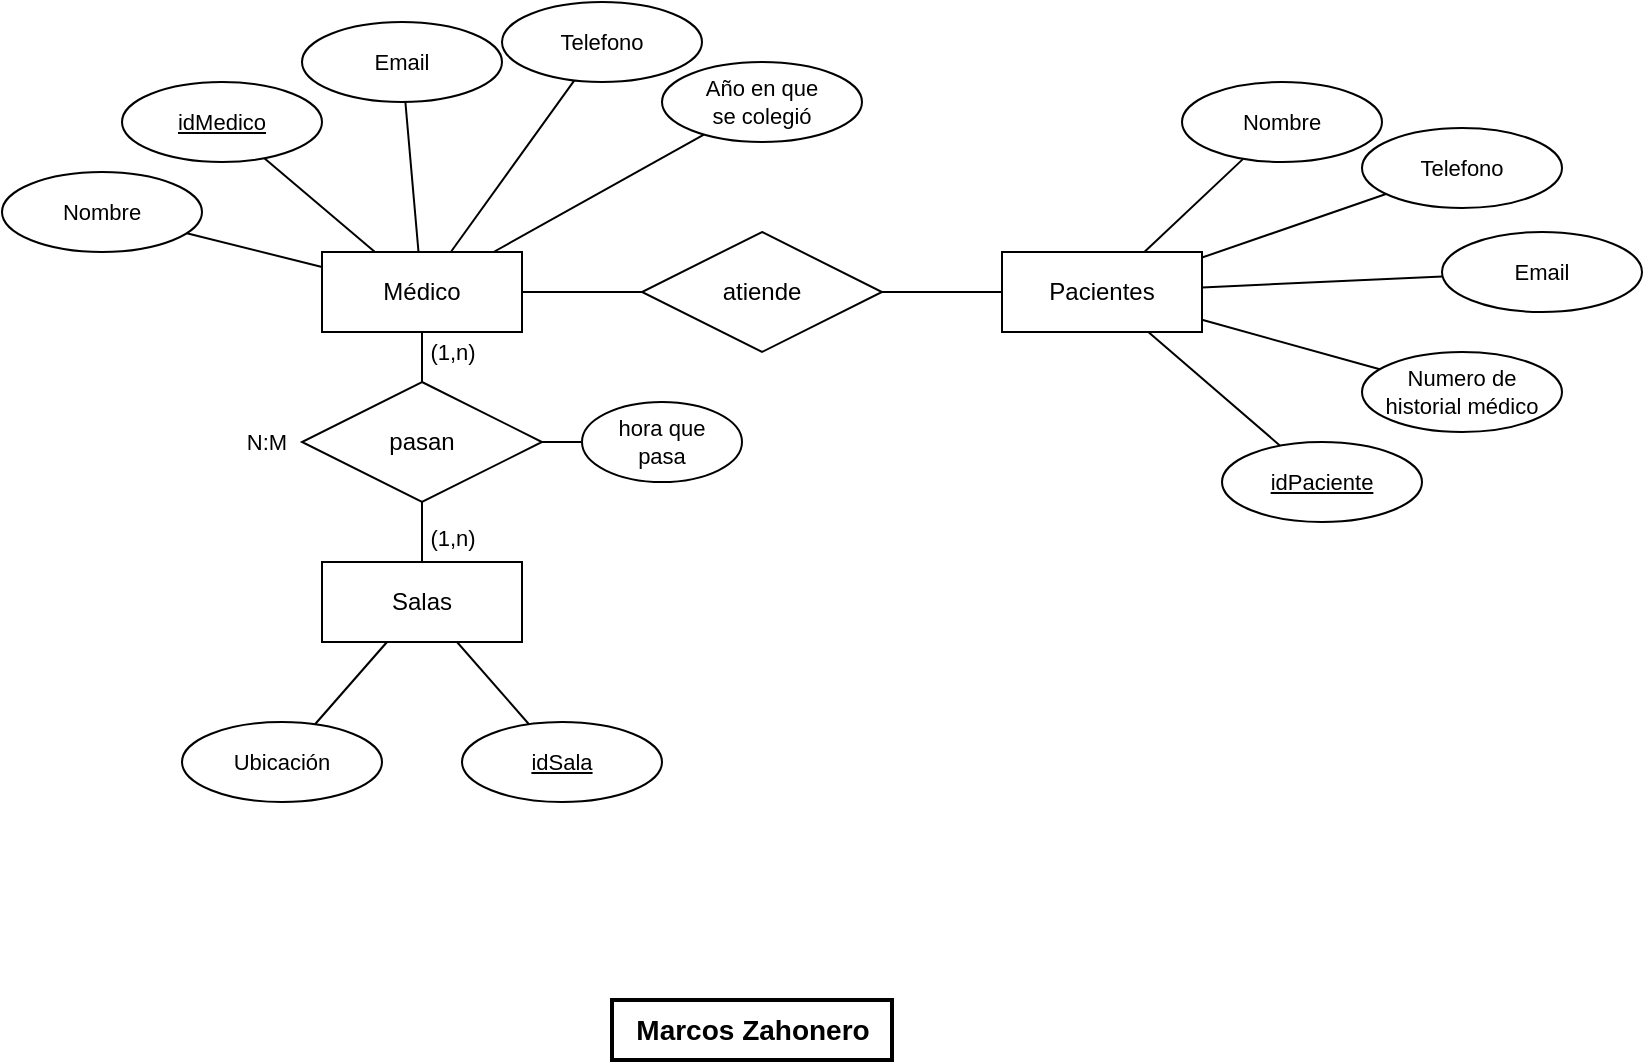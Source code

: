 <mxfile version="22.1.16" type="github" pages="4">
  <diagram name="Ejercicio 1" id="e9D0UUOPc3bHEEp7Io9f">
    <mxGraphModel dx="1393" dy="758" grid="1" gridSize="10" guides="1" tooltips="1" connect="1" arrows="1" fold="1" page="1" pageScale="1" pageWidth="980" pageHeight="690" math="0" shadow="0">
      <root>
        <mxCell id="0" />
        <mxCell id="1" parent="0" />
        <mxCell id="zloxpWGqAuvNf6bjvjbH-25" style="edgeStyle=none;shape=connector;rounded=0;orthogonalLoop=1;jettySize=auto;html=1;labelBackgroundColor=default;strokeColor=default;align=center;verticalAlign=middle;fontFamily=Helvetica;fontSize=11;fontColor=default;endArrow=none;endFill=0;" parent="1" source="zloxpWGqAuvNf6bjvjbH-1" target="zloxpWGqAuvNf6bjvjbH-3" edge="1">
          <mxGeometry relative="1" as="geometry" />
        </mxCell>
        <mxCell id="zloxpWGqAuvNf6bjvjbH-1" value="Médico" style="whiteSpace=wrap;html=1;align=center;" parent="1" vertex="1">
          <mxGeometry x="270" y="285" width="100" height="40" as="geometry" />
        </mxCell>
        <mxCell id="zloxpWGqAuvNf6bjvjbH-2" value="Pacientes" style="whiteSpace=wrap;html=1;align=center;" parent="1" vertex="1">
          <mxGeometry x="610" y="285" width="100" height="40" as="geometry" />
        </mxCell>
        <mxCell id="zloxpWGqAuvNf6bjvjbH-26" style="edgeStyle=none;shape=connector;rounded=0;orthogonalLoop=1;jettySize=auto;html=1;labelBackgroundColor=default;strokeColor=default;align=center;verticalAlign=middle;fontFamily=Helvetica;fontSize=11;fontColor=default;endArrow=none;endFill=0;" parent="1" source="zloxpWGqAuvNf6bjvjbH-3" target="zloxpWGqAuvNf6bjvjbH-2" edge="1">
          <mxGeometry relative="1" as="geometry" />
        </mxCell>
        <mxCell id="zloxpWGqAuvNf6bjvjbH-3" value="atiende" style="shape=rhombus;perimeter=rhombusPerimeter;whiteSpace=wrap;html=1;align=center;" parent="1" vertex="1">
          <mxGeometry x="430" y="275" width="120" height="60" as="geometry" />
        </mxCell>
        <mxCell id="zloxpWGqAuvNf6bjvjbH-4" value="Salas" style="whiteSpace=wrap;html=1;align=center;" parent="1" vertex="1">
          <mxGeometry x="270" y="440" width="100" height="40" as="geometry" />
        </mxCell>
        <mxCell id="zloxpWGqAuvNf6bjvjbH-11" style="edgeStyle=none;shape=connector;rounded=0;orthogonalLoop=1;jettySize=auto;html=1;labelBackgroundColor=default;strokeColor=default;align=center;verticalAlign=middle;fontFamily=Helvetica;fontSize=11;fontColor=default;endArrow=none;endFill=0;" parent="1" source="zloxpWGqAuvNf6bjvjbH-6" target="zloxpWGqAuvNf6bjvjbH-4" edge="1">
          <mxGeometry relative="1" as="geometry" />
        </mxCell>
        <mxCell id="zloxpWGqAuvNf6bjvjbH-12" style="edgeStyle=none;shape=connector;rounded=0;orthogonalLoop=1;jettySize=auto;html=1;labelBackgroundColor=default;strokeColor=default;align=center;verticalAlign=middle;fontFamily=Helvetica;fontSize=11;fontColor=default;endArrow=none;endFill=0;" parent="1" source="zloxpWGqAuvNf6bjvjbH-6" target="zloxpWGqAuvNf6bjvjbH-1" edge="1">
          <mxGeometry relative="1" as="geometry" />
        </mxCell>
        <mxCell id="zloxpWGqAuvNf6bjvjbH-6" value="pasan" style="shape=rhombus;perimeter=rhombusPerimeter;whiteSpace=wrap;html=1;align=center;" parent="1" vertex="1">
          <mxGeometry x="260" y="350" width="120" height="60" as="geometry" />
        </mxCell>
        <mxCell id="zloxpWGqAuvNf6bjvjbH-10" style="edgeStyle=none;shape=connector;rounded=0;orthogonalLoop=1;jettySize=auto;html=1;labelBackgroundColor=default;strokeColor=default;align=center;verticalAlign=middle;fontFamily=Helvetica;fontSize=11;fontColor=default;endArrow=none;endFill=0;" parent="1" source="zloxpWGqAuvNf6bjvjbH-7" target="zloxpWGqAuvNf6bjvjbH-4" edge="1">
          <mxGeometry relative="1" as="geometry" />
        </mxCell>
        <mxCell id="zloxpWGqAuvNf6bjvjbH-7" value="Ubicación" style="ellipse;whiteSpace=wrap;html=1;align=center;fontFamily=Helvetica;fontSize=11;fontColor=default;" parent="1" vertex="1">
          <mxGeometry x="200" y="520" width="100" height="40" as="geometry" />
        </mxCell>
        <mxCell id="zloxpWGqAuvNf6bjvjbH-9" style="rounded=0;orthogonalLoop=1;jettySize=auto;html=1;endArrow=none;endFill=0;" parent="1" source="zloxpWGqAuvNf6bjvjbH-8" target="zloxpWGqAuvNf6bjvjbH-4" edge="1">
          <mxGeometry relative="1" as="geometry" />
        </mxCell>
        <mxCell id="zloxpWGqAuvNf6bjvjbH-8" value="idSala" style="whiteSpace=wrap;html=1;align=center;fontFamily=Helvetica;fontSize=11;fontColor=default;shape=ellipse;perimeter=ellipsePerimeter;fontStyle=4;" parent="1" vertex="1">
          <mxGeometry x="340" y="520" width="100" height="40" as="geometry" />
        </mxCell>
        <mxCell id="zloxpWGqAuvNf6bjvjbH-24" style="edgeStyle=none;shape=connector;rounded=0;orthogonalLoop=1;jettySize=auto;html=1;labelBackgroundColor=default;strokeColor=default;align=center;verticalAlign=middle;fontFamily=Helvetica;fontSize=11;fontColor=default;endArrow=none;endFill=0;" parent="1" source="zloxpWGqAuvNf6bjvjbH-13" target="zloxpWGqAuvNf6bjvjbH-1" edge="1">
          <mxGeometry relative="1" as="geometry" />
        </mxCell>
        <mxCell id="zloxpWGqAuvNf6bjvjbH-13" value="Nombre" style="ellipse;whiteSpace=wrap;html=1;align=center;fontFamily=Helvetica;fontSize=11;fontColor=default;" parent="1" vertex="1">
          <mxGeometry x="110" y="245" width="100" height="40" as="geometry" />
        </mxCell>
        <mxCell id="zloxpWGqAuvNf6bjvjbH-21" style="edgeStyle=none;shape=connector;rounded=0;orthogonalLoop=1;jettySize=auto;html=1;labelBackgroundColor=default;strokeColor=default;align=center;verticalAlign=middle;fontFamily=Helvetica;fontSize=11;fontColor=default;endArrow=none;endFill=0;" parent="1" source="zloxpWGqAuvNf6bjvjbH-15" target="zloxpWGqAuvNf6bjvjbH-1" edge="1">
          <mxGeometry relative="1" as="geometry" />
        </mxCell>
        <mxCell id="zloxpWGqAuvNf6bjvjbH-15" value="Email" style="ellipse;whiteSpace=wrap;html=1;align=center;fontFamily=Helvetica;fontSize=11;fontColor=default;" parent="1" vertex="1">
          <mxGeometry x="260" y="170" width="100" height="40" as="geometry" />
        </mxCell>
        <mxCell id="zloxpWGqAuvNf6bjvjbH-20" style="edgeStyle=none;shape=connector;rounded=0;orthogonalLoop=1;jettySize=auto;html=1;labelBackgroundColor=default;strokeColor=default;align=center;verticalAlign=middle;fontFamily=Helvetica;fontSize=11;fontColor=default;endArrow=none;endFill=0;" parent="1" source="zloxpWGqAuvNf6bjvjbH-16" target="zloxpWGqAuvNf6bjvjbH-1" edge="1">
          <mxGeometry relative="1" as="geometry" />
        </mxCell>
        <mxCell id="zloxpWGqAuvNf6bjvjbH-16" value="Telefono" style="ellipse;whiteSpace=wrap;html=1;align=center;fontFamily=Helvetica;fontSize=11;fontColor=default;" parent="1" vertex="1">
          <mxGeometry x="360" y="160" width="100" height="40" as="geometry" />
        </mxCell>
        <mxCell id="zloxpWGqAuvNf6bjvjbH-19" style="edgeStyle=none;shape=connector;rounded=0;orthogonalLoop=1;jettySize=auto;html=1;labelBackgroundColor=default;strokeColor=default;align=center;verticalAlign=middle;fontFamily=Helvetica;fontSize=11;fontColor=default;endArrow=none;endFill=0;" parent="1" source="zloxpWGqAuvNf6bjvjbH-17" target="zloxpWGqAuvNf6bjvjbH-1" edge="1">
          <mxGeometry relative="1" as="geometry" />
        </mxCell>
        <mxCell id="zloxpWGqAuvNf6bjvjbH-17" value="Año en que &lt;br&gt;se colegió" style="ellipse;whiteSpace=wrap;html=1;align=center;fontFamily=Helvetica;fontSize=11;fontColor=default;" parent="1" vertex="1">
          <mxGeometry x="440" y="190" width="100" height="40" as="geometry" />
        </mxCell>
        <mxCell id="zloxpWGqAuvNf6bjvjbH-22" style="edgeStyle=none;shape=connector;rounded=0;orthogonalLoop=1;jettySize=auto;html=1;labelBackgroundColor=default;strokeColor=default;align=center;verticalAlign=middle;fontFamily=Helvetica;fontSize=11;fontColor=default;endArrow=none;endFill=0;" parent="1" source="zloxpWGqAuvNf6bjvjbH-18" target="zloxpWGqAuvNf6bjvjbH-1" edge="1">
          <mxGeometry relative="1" as="geometry" />
        </mxCell>
        <mxCell id="zloxpWGqAuvNf6bjvjbH-18" value="idMedico" style="whiteSpace=wrap;html=1;align=center;fontFamily=Helvetica;fontSize=11;fontColor=default;shape=ellipse;perimeter=ellipsePerimeter;fontStyle=4;" parent="1" vertex="1">
          <mxGeometry x="170" y="200" width="100" height="40" as="geometry" />
        </mxCell>
        <mxCell id="zloxpWGqAuvNf6bjvjbH-37" style="edgeStyle=none;shape=connector;rounded=0;orthogonalLoop=1;jettySize=auto;html=1;labelBackgroundColor=default;strokeColor=default;align=center;verticalAlign=middle;fontFamily=Helvetica;fontSize=11;fontColor=default;endArrow=none;endFill=0;" parent="1" source="zloxpWGqAuvNf6bjvjbH-27" target="zloxpWGqAuvNf6bjvjbH-2" edge="1">
          <mxGeometry relative="1" as="geometry" />
        </mxCell>
        <mxCell id="zloxpWGqAuvNf6bjvjbH-27" value="Nombre" style="ellipse;whiteSpace=wrap;html=1;align=center;fontFamily=Helvetica;fontSize=11;fontColor=default;" parent="1" vertex="1">
          <mxGeometry x="700" y="200" width="100" height="40" as="geometry" />
        </mxCell>
        <mxCell id="zloxpWGqAuvNf6bjvjbH-35" style="edgeStyle=none;shape=connector;rounded=0;orthogonalLoop=1;jettySize=auto;html=1;labelBackgroundColor=default;strokeColor=default;align=center;verticalAlign=middle;fontFamily=Helvetica;fontSize=11;fontColor=default;endArrow=none;endFill=0;" parent="1" source="zloxpWGqAuvNf6bjvjbH-29" target="zloxpWGqAuvNf6bjvjbH-2" edge="1">
          <mxGeometry relative="1" as="geometry" />
        </mxCell>
        <mxCell id="zloxpWGqAuvNf6bjvjbH-29" value="Email" style="ellipse;whiteSpace=wrap;html=1;align=center;fontFamily=Helvetica;fontSize=11;fontColor=default;" parent="1" vertex="1">
          <mxGeometry x="830" y="275" width="100" height="40" as="geometry" />
        </mxCell>
        <mxCell id="zloxpWGqAuvNf6bjvjbH-36" style="edgeStyle=none;shape=connector;rounded=0;orthogonalLoop=1;jettySize=auto;html=1;labelBackgroundColor=default;strokeColor=default;align=center;verticalAlign=middle;fontFamily=Helvetica;fontSize=11;fontColor=default;endArrow=none;endFill=0;" parent="1" source="zloxpWGqAuvNf6bjvjbH-30" target="zloxpWGqAuvNf6bjvjbH-2" edge="1">
          <mxGeometry relative="1" as="geometry" />
        </mxCell>
        <mxCell id="zloxpWGqAuvNf6bjvjbH-30" value="Telefono" style="ellipse;whiteSpace=wrap;html=1;align=center;fontFamily=Helvetica;fontSize=11;fontColor=default;" parent="1" vertex="1">
          <mxGeometry x="790" y="223" width="100" height="40" as="geometry" />
        </mxCell>
        <mxCell id="zloxpWGqAuvNf6bjvjbH-34" style="edgeStyle=none;shape=connector;rounded=0;orthogonalLoop=1;jettySize=auto;html=1;labelBackgroundColor=default;strokeColor=default;align=center;verticalAlign=middle;fontFamily=Helvetica;fontSize=11;fontColor=default;endArrow=none;endFill=0;" parent="1" source="zloxpWGqAuvNf6bjvjbH-31" target="zloxpWGqAuvNf6bjvjbH-2" edge="1">
          <mxGeometry relative="1" as="geometry" />
        </mxCell>
        <mxCell id="zloxpWGqAuvNf6bjvjbH-31" value="Numero de &lt;br&gt;historial médico" style="ellipse;whiteSpace=wrap;html=1;align=center;fontFamily=Helvetica;fontSize=11;fontColor=default;" parent="1" vertex="1">
          <mxGeometry x="790" y="335" width="100" height="40" as="geometry" />
        </mxCell>
        <mxCell id="zloxpWGqAuvNf6bjvjbH-32" value="idPaciente" style="ellipse;whiteSpace=wrap;html=1;align=center;fontStyle=4;fontFamily=Helvetica;fontSize=11;fontColor=default;" parent="1" vertex="1">
          <mxGeometry x="720" y="380" width="100" height="40" as="geometry" />
        </mxCell>
        <mxCell id="zloxpWGqAuvNf6bjvjbH-33" style="edgeStyle=none;shape=connector;rounded=0;orthogonalLoop=1;jettySize=auto;html=1;labelBackgroundColor=default;strokeColor=default;align=center;verticalAlign=middle;fontFamily=Helvetica;fontSize=11;fontColor=default;endArrow=none;endFill=0;" parent="1" source="zloxpWGqAuvNf6bjvjbH-32" target="zloxpWGqAuvNf6bjvjbH-2" edge="1">
          <mxGeometry relative="1" as="geometry" />
        </mxCell>
        <mxCell id="zloxpWGqAuvNf6bjvjbH-39" value="(1,n)" style="text;html=1;align=center;verticalAlign=middle;resizable=0;points=[];autosize=1;strokeColor=none;fillColor=none;fontSize=11;fontFamily=Helvetica;fontColor=default;" parent="1" vertex="1">
          <mxGeometry x="310" y="413" width="50" height="30" as="geometry" />
        </mxCell>
        <mxCell id="zloxpWGqAuvNf6bjvjbH-40" value="(1,n)" style="text;html=1;align=center;verticalAlign=middle;resizable=0;points=[];autosize=1;strokeColor=none;fillColor=none;fontSize=11;fontFamily=Helvetica;fontColor=default;" parent="1" vertex="1">
          <mxGeometry x="310" y="320" width="50" height="30" as="geometry" />
        </mxCell>
        <mxCell id="zloxpWGqAuvNf6bjvjbH-41" value="N:M" style="text;html=1;align=center;verticalAlign=middle;resizable=0;points=[];autosize=1;strokeColor=none;fillColor=none;fontSize=11;fontFamily=Helvetica;fontColor=default;" parent="1" vertex="1">
          <mxGeometry x="222" y="365" width="40" height="30" as="geometry" />
        </mxCell>
        <mxCell id="zloxpWGqAuvNf6bjvjbH-43" style="edgeStyle=none;shape=connector;rounded=0;orthogonalLoop=1;jettySize=auto;html=1;labelBackgroundColor=default;strokeColor=default;align=center;verticalAlign=middle;fontFamily=Helvetica;fontSize=11;fontColor=default;endArrow=none;endFill=0;" parent="1" source="zloxpWGqAuvNf6bjvjbH-42" target="zloxpWGqAuvNf6bjvjbH-6" edge="1">
          <mxGeometry relative="1" as="geometry" />
        </mxCell>
        <mxCell id="zloxpWGqAuvNf6bjvjbH-42" value="hora que&lt;br&gt;pasa" style="ellipse;whiteSpace=wrap;html=1;align=center;fontFamily=Helvetica;fontSize=11;fontColor=default;" parent="1" vertex="1">
          <mxGeometry x="400" y="360" width="80" height="40" as="geometry" />
        </mxCell>
        <mxCell id="HVKAEXCfwsMdM_Ez4VTP-1" value="&lt;b&gt;Marcos Zahonero&lt;/b&gt;" style="text;html=1;align=center;verticalAlign=middle;resizable=0;points=[];autosize=1;strokeColor=default;fillColor=none;fontSize=14;fontFamily=Helvetica;fontColor=default;labelBorderColor=none;perimeterSpacing=0;strokeWidth=2;shadow=0;" vertex="1" parent="1">
          <mxGeometry x="415" y="659" width="140" height="30" as="geometry" />
        </mxCell>
      </root>
    </mxGraphModel>
  </diagram>
  <diagram id="keZ1kcQEt2_5D-CYPhZO" name="Ejercicio 3">
    <mxGraphModel dx="1393" dy="758" grid="1" gridSize="10" guides="1" tooltips="1" connect="1" arrows="1" fold="1" page="1" pageScale="1" pageWidth="980" pageHeight="690" math="0" shadow="0">
      <root>
        <mxCell id="0" />
        <mxCell id="1" parent="0" />
        <mxCell id="lt8vKc3knLX-X4IiaiUr-12" style="rounded=0;orthogonalLoop=1;jettySize=auto;html=1;endArrow=none;endFill=0;" parent="1" source="lt8vKc3knLX-X4IiaiUr-1" target="lt8vKc3knLX-X4IiaiUr-11" edge="1">
          <mxGeometry relative="1" as="geometry" />
        </mxCell>
        <mxCell id="lt8vKc3knLX-X4IiaiUr-13" style="edgeStyle=none;shape=connector;rounded=0;orthogonalLoop=1;jettySize=auto;html=1;labelBackgroundColor=default;strokeColor=default;align=center;verticalAlign=middle;fontFamily=Helvetica;fontSize=11;fontColor=default;endArrow=none;endFill=0;" parent="1" source="lt8vKc3knLX-X4IiaiUr-1" target="lt8vKc3knLX-X4IiaiUr-10" edge="1">
          <mxGeometry relative="1" as="geometry" />
        </mxCell>
        <mxCell id="lt8vKc3knLX-X4IiaiUr-14" style="edgeStyle=none;shape=connector;rounded=0;orthogonalLoop=1;jettySize=auto;html=1;labelBackgroundColor=default;strokeColor=default;align=center;verticalAlign=middle;fontFamily=Helvetica;fontSize=11;fontColor=default;endArrow=none;endFill=0;" parent="1" source="lt8vKc3knLX-X4IiaiUr-1" target="lt8vKc3knLX-X4IiaiUr-9" edge="1">
          <mxGeometry relative="1" as="geometry" />
        </mxCell>
        <mxCell id="lt8vKc3knLX-X4IiaiUr-15" style="edgeStyle=none;shape=connector;rounded=0;orthogonalLoop=1;jettySize=auto;html=1;labelBackgroundColor=default;strokeColor=default;align=center;verticalAlign=middle;fontFamily=Helvetica;fontSize=11;fontColor=default;endArrow=none;endFill=0;" parent="1" source="lt8vKc3knLX-X4IiaiUr-1" target="lt8vKc3knLX-X4IiaiUr-8" edge="1">
          <mxGeometry relative="1" as="geometry" />
        </mxCell>
        <mxCell id="lt8vKc3knLX-X4IiaiUr-16" style="edgeStyle=none;shape=connector;rounded=0;orthogonalLoop=1;jettySize=auto;html=1;labelBackgroundColor=default;strokeColor=default;align=center;verticalAlign=middle;fontFamily=Helvetica;fontSize=11;fontColor=default;endArrow=none;endFill=0;" parent="1" source="lt8vKc3knLX-X4IiaiUr-1" target="lt8vKc3knLX-X4IiaiUr-7" edge="1">
          <mxGeometry relative="1" as="geometry" />
        </mxCell>
        <mxCell id="lt8vKc3knLX-X4IiaiUr-17" style="edgeStyle=none;shape=connector;rounded=0;orthogonalLoop=1;jettySize=auto;html=1;labelBackgroundColor=default;strokeColor=default;align=center;verticalAlign=middle;fontFamily=Helvetica;fontSize=11;fontColor=default;endArrow=none;endFill=0;" parent="1" source="lt8vKc3knLX-X4IiaiUr-1" target="lt8vKc3knLX-X4IiaiUr-6" edge="1">
          <mxGeometry relative="1" as="geometry" />
        </mxCell>
        <mxCell id="lt8vKc3knLX-X4IiaiUr-18" style="edgeStyle=none;shape=connector;rounded=0;orthogonalLoop=1;jettySize=auto;html=1;labelBackgroundColor=default;strokeColor=default;align=center;verticalAlign=middle;fontFamily=Helvetica;fontSize=11;fontColor=default;endArrow=none;endFill=0;" parent="1" source="lt8vKc3knLX-X4IiaiUr-1" target="lt8vKc3knLX-X4IiaiUr-3" edge="1">
          <mxGeometry relative="1" as="geometry" />
        </mxCell>
        <mxCell id="lt8vKc3knLX-X4IiaiUr-1" value="Cliente" style="whiteSpace=wrap;html=1;align=center;" parent="1" vertex="1">
          <mxGeometry x="260" y="400" width="100" height="40" as="geometry" />
        </mxCell>
        <mxCell id="lt8vKc3knLX-X4IiaiUr-20" style="edgeStyle=none;shape=connector;rounded=0;orthogonalLoop=1;jettySize=auto;html=1;labelBackgroundColor=default;strokeColor=default;align=center;verticalAlign=middle;fontFamily=Helvetica;fontSize=11;fontColor=default;endArrow=none;endFill=0;" parent="1" source="lt8vKc3knLX-X4IiaiUr-2" target="lt8vKc3knLX-X4IiaiUr-5" edge="1">
          <mxGeometry relative="1" as="geometry" />
        </mxCell>
        <mxCell id="lt8vKc3knLX-X4IiaiUr-2" value="Pedido" style="whiteSpace=wrap;html=1;align=center;" parent="1" vertex="1">
          <mxGeometry x="620" y="400" width="100" height="40" as="geometry" />
        </mxCell>
        <mxCell id="lt8vKc3knLX-X4IiaiUr-19" style="edgeStyle=none;shape=connector;rounded=0;orthogonalLoop=1;jettySize=auto;html=1;labelBackgroundColor=default;strokeColor=default;align=center;verticalAlign=middle;fontFamily=Helvetica;fontSize=11;fontColor=default;endArrow=none;endFill=0;" parent="1" source="lt8vKc3knLX-X4IiaiUr-3" target="lt8vKc3knLX-X4IiaiUr-2" edge="1">
          <mxGeometry relative="1" as="geometry" />
        </mxCell>
        <mxCell id="lt8vKc3knLX-X4IiaiUr-3" value="realizan" style="shape=rhombus;perimeter=rhombusPerimeter;whiteSpace=wrap;html=1;align=center;" parent="1" vertex="1">
          <mxGeometry x="430" y="390" width="120" height="60" as="geometry" />
        </mxCell>
        <mxCell id="lt8vKc3knLX-X4IiaiUr-4" value="Albarán" style="whiteSpace=wrap;html=1;align=center;" parent="1" vertex="1">
          <mxGeometry x="620" y="160" width="100" height="40" as="geometry" />
        </mxCell>
        <mxCell id="lt8vKc3knLX-X4IiaiUr-21" style="edgeStyle=none;shape=connector;rounded=0;orthogonalLoop=1;jettySize=auto;html=1;labelBackgroundColor=default;strokeColor=default;align=center;verticalAlign=middle;fontFamily=Helvetica;fontSize=11;fontColor=default;endArrow=none;endFill=0;" parent="1" source="lt8vKc3knLX-X4IiaiUr-5" target="lt8vKc3knLX-X4IiaiUr-4" edge="1">
          <mxGeometry relative="1" as="geometry" />
        </mxCell>
        <mxCell id="lt8vKc3knLX-X4IiaiUr-5" value="Tiene" style="shape=rhombus;perimeter=rhombusPerimeter;whiteSpace=wrap;html=1;align=center;" parent="1" vertex="1">
          <mxGeometry x="610" y="270" width="120" height="60" as="geometry" />
        </mxCell>
        <mxCell id="lt8vKc3knLX-X4IiaiUr-6" value="Fax" style="ellipse;whiteSpace=wrap;html=1;align=center;fontFamily=Helvetica;fontSize=11;fontColor=default;" parent="1" vertex="1">
          <mxGeometry x="320" y="320" width="100" height="40" as="geometry" />
        </mxCell>
        <mxCell id="lt8vKc3knLX-X4IiaiUr-7" value="E-mail" style="ellipse;whiteSpace=wrap;html=1;align=center;fontFamily=Helvetica;fontSize=11;fontColor=default;" parent="1" vertex="1">
          <mxGeometry x="200" y="320" width="100" height="40" as="geometry" />
        </mxCell>
        <mxCell id="lt8vKc3knLX-X4IiaiUr-8" value="Teléfono" style="ellipse;whiteSpace=wrap;html=1;align=center;fontFamily=Helvetica;fontSize=11;fontColor=default;" parent="1" vertex="1">
          <mxGeometry x="130" y="360" width="100" height="40" as="geometry" />
        </mxCell>
        <mxCell id="lt8vKc3knLX-X4IiaiUr-9" value="nCliente" style="ellipse;whiteSpace=wrap;html=1;align=center;fontStyle=4;fontFamily=Helvetica;fontSize=11;fontColor=default;" parent="1" vertex="1">
          <mxGeometry x="120" y="410" width="100" height="40" as="geometry" />
        </mxCell>
        <mxCell id="lt8vKc3knLX-X4IiaiUr-10" value="Nombre" style="ellipse;whiteSpace=wrap;html=1;align=center;fontFamily=Helvetica;fontSize=11;fontColor=default;" parent="1" vertex="1">
          <mxGeometry x="180" y="460" width="100" height="40" as="geometry" />
        </mxCell>
        <mxCell id="lt8vKc3knLX-X4IiaiUr-11" value="Apellidos" style="ellipse;whiteSpace=wrap;html=1;align=center;fontFamily=Helvetica;fontSize=11;fontColor=default;" parent="1" vertex="1">
          <mxGeometry x="280" y="500" width="100" height="40" as="geometry" />
        </mxCell>
        <mxCell id="lt8vKc3knLX-X4IiaiUr-28" style="edgeStyle=none;shape=connector;rounded=0;orthogonalLoop=1;jettySize=auto;html=1;labelBackgroundColor=default;strokeColor=default;align=center;verticalAlign=middle;fontFamily=Helvetica;fontSize=11;fontColor=default;endArrow=none;endFill=0;" parent="1" source="lt8vKc3knLX-X4IiaiUr-22" target="lt8vKc3knLX-X4IiaiUr-2" edge="1">
          <mxGeometry relative="1" as="geometry" />
        </mxCell>
        <mxCell id="lt8vKc3knLX-X4IiaiUr-22" value="nPedido" style="ellipse;whiteSpace=wrap;html=1;align=center;fontStyle=4;fontFamily=Helvetica;fontSize=11;fontColor=default;" parent="1" vertex="1">
          <mxGeometry x="620" y="510" width="100" height="40" as="geometry" />
        </mxCell>
        <mxCell id="lt8vKc3knLX-X4IiaiUr-29" style="edgeStyle=none;shape=connector;rounded=0;orthogonalLoop=1;jettySize=auto;html=1;labelBackgroundColor=default;strokeColor=default;align=center;verticalAlign=middle;fontFamily=Helvetica;fontSize=11;fontColor=default;endArrow=none;endFill=0;" parent="1" source="lt8vKc3knLX-X4IiaiUr-23" target="lt8vKc3knLX-X4IiaiUr-2" edge="1">
          <mxGeometry relative="1" as="geometry" />
        </mxCell>
        <mxCell id="lt8vKc3knLX-X4IiaiUr-23" value="PersonaContacto" style="ellipse;whiteSpace=wrap;html=1;align=center;fontFamily=Helvetica;fontSize=11;fontColor=default;" parent="1" vertex="1">
          <mxGeometry x="730" y="490" width="100" height="40" as="geometry" />
        </mxCell>
        <mxCell id="lt8vKc3knLX-X4IiaiUr-30" style="edgeStyle=none;shape=connector;rounded=0;orthogonalLoop=1;jettySize=auto;html=1;labelBackgroundColor=default;strokeColor=default;align=center;verticalAlign=middle;fontFamily=Helvetica;fontSize=11;fontColor=default;endArrow=none;endFill=0;" parent="1" source="lt8vKc3knLX-X4IiaiUr-24" target="lt8vKc3knLX-X4IiaiUr-2" edge="1">
          <mxGeometry relative="1" as="geometry" />
        </mxCell>
        <mxCell id="lt8vKc3knLX-X4IiaiUr-24" value="Cantidad" style="ellipse;whiteSpace=wrap;html=1;align=center;fontFamily=Helvetica;fontSize=11;fontColor=default;" parent="1" vertex="1">
          <mxGeometry x="780" y="440" width="100" height="40" as="geometry" />
        </mxCell>
        <mxCell id="lt8vKc3knLX-X4IiaiUr-31" style="edgeStyle=none;shape=connector;rounded=0;orthogonalLoop=1;jettySize=auto;html=1;labelBackgroundColor=default;strokeColor=default;align=center;verticalAlign=middle;fontFamily=Helvetica;fontSize=11;fontColor=default;endArrow=none;endFill=0;" parent="1" source="lt8vKc3knLX-X4IiaiUr-25" target="lt8vKc3knLX-X4IiaiUr-2" edge="1">
          <mxGeometry relative="1" as="geometry" />
        </mxCell>
        <mxCell id="lt8vKc3knLX-X4IiaiUr-25" value="Fecha Asociada" style="ellipse;whiteSpace=wrap;html=1;align=center;fontFamily=Helvetica;fontSize=11;fontColor=default;" parent="1" vertex="1">
          <mxGeometry x="790" y="389" width="100" height="40" as="geometry" />
        </mxCell>
        <mxCell id="lt8vKc3knLX-X4IiaiUr-27" style="edgeStyle=none;shape=connector;rounded=0;orthogonalLoop=1;jettySize=auto;html=1;labelBackgroundColor=default;strokeColor=default;align=center;verticalAlign=middle;fontFamily=Helvetica;fontSize=11;fontColor=default;endArrow=none;endFill=0;" parent="1" source="lt8vKc3knLX-X4IiaiUr-26" target="lt8vKc3knLX-X4IiaiUr-2" edge="1">
          <mxGeometry relative="1" as="geometry" />
        </mxCell>
        <mxCell id="lt8vKc3knLX-X4IiaiUr-26" value="Referencia artículo" style="ellipse;whiteSpace=wrap;html=1;align=center;fontFamily=Helvetica;fontSize=11;fontColor=default;" parent="1" vertex="1">
          <mxGeometry x="520" y="470" width="100" height="40" as="geometry" />
        </mxCell>
        <mxCell id="lt8vKc3knLX-X4IiaiUr-34" style="edgeStyle=none;shape=connector;rounded=0;orthogonalLoop=1;jettySize=auto;html=1;labelBackgroundColor=default;strokeColor=default;align=center;verticalAlign=middle;fontFamily=Helvetica;fontSize=11;fontColor=default;endArrow=none;endFill=0;" parent="1" source="lt8vKc3knLX-X4IiaiUr-32" target="lt8vKc3knLX-X4IiaiUr-4" edge="1">
          <mxGeometry relative="1" as="geometry" />
        </mxCell>
        <mxCell id="lt8vKc3knLX-X4IiaiUr-32" value="Nombre receptor" style="ellipse;whiteSpace=wrap;html=1;align=center;fontFamily=Helvetica;fontSize=11;fontColor=default;" parent="1" vertex="1">
          <mxGeometry x="740" y="220" width="100" height="40" as="geometry" />
        </mxCell>
        <mxCell id="lt8vKc3knLX-X4IiaiUr-35" style="edgeStyle=none;shape=connector;rounded=0;orthogonalLoop=1;jettySize=auto;html=1;labelBackgroundColor=default;strokeColor=default;align=center;verticalAlign=middle;fontFamily=Helvetica;fontSize=11;fontColor=default;endArrow=none;endFill=0;" parent="1" source="lt8vKc3knLX-X4IiaiUr-33" target="lt8vKc3knLX-X4IiaiUr-4" edge="1">
          <mxGeometry relative="1" as="geometry" />
        </mxCell>
        <mxCell id="lt8vKc3knLX-X4IiaiUr-33" value="Apellidos receptor" style="ellipse;whiteSpace=wrap;html=1;align=center;fontFamily=Helvetica;fontSize=11;fontColor=default;" parent="1" vertex="1">
          <mxGeometry x="780" y="143" width="100" height="40" as="geometry" />
        </mxCell>
        <mxCell id="lt8vKc3knLX-X4IiaiUr-46" style="edgeStyle=none;shape=connector;rounded=0;orthogonalLoop=1;jettySize=auto;html=1;labelBackgroundColor=default;strokeColor=default;align=center;verticalAlign=middle;fontFamily=Helvetica;fontSize=11;fontColor=default;endArrow=none;endFill=0;" parent="1" source="lt8vKc3knLX-X4IiaiUr-37" target="lt8vKc3knLX-X4IiaiUr-4" edge="1">
          <mxGeometry relative="1" as="geometry" />
        </mxCell>
        <mxCell id="lt8vKc3knLX-X4IiaiUr-37" value="Identificador de&lt;br&gt;modelo" style="ellipse;whiteSpace=wrap;html=1;align=center;fontStyle=4;fontFamily=Helvetica;fontSize=11;fontColor=default;" parent="1" vertex="1">
          <mxGeometry x="730" y="80" width="100" height="40" as="geometry" />
        </mxCell>
        <mxCell id="lt8vKc3knLX-X4IiaiUr-44" style="edgeStyle=none;shape=connector;rounded=0;orthogonalLoop=1;jettySize=auto;html=1;labelBackgroundColor=default;strokeColor=default;align=center;verticalAlign=middle;fontFamily=Helvetica;fontSize=11;fontColor=default;endArrow=none;endFill=0;" parent="1" source="lt8vKc3knLX-X4IiaiUr-38" target="lt8vKc3knLX-X4IiaiUr-4" edge="1">
          <mxGeometry relative="1" as="geometry" />
        </mxCell>
        <mxCell id="lt8vKc3knLX-X4IiaiUr-38" value="Descriptor&lt;br&gt;articulo" style="ellipse;whiteSpace=wrap;html=1;align=center;fontFamily=Helvetica;fontSize=11;fontColor=default;" parent="1" vertex="1">
          <mxGeometry x="650" y="40" width="100" height="40" as="geometry" />
        </mxCell>
        <mxCell id="lt8vKc3knLX-X4IiaiUr-43" style="edgeStyle=none;shape=connector;rounded=0;orthogonalLoop=1;jettySize=auto;html=1;labelBackgroundColor=default;strokeColor=default;align=center;verticalAlign=middle;fontFamily=Helvetica;fontSize=11;fontColor=default;endArrow=none;endFill=0;" parent="1" source="lt8vKc3knLX-X4IiaiUr-39" target="lt8vKc3knLX-X4IiaiUr-4" edge="1">
          <mxGeometry relative="1" as="geometry">
            <mxPoint x="680" y="180" as="targetPoint" />
          </mxGeometry>
        </mxCell>
        <mxCell id="lt8vKc3knLX-X4IiaiUr-39" value="Fecha de entrega" style="ellipse;whiteSpace=wrap;html=1;align=center;fontFamily=Helvetica;fontSize=11;fontColor=default;" parent="1" vertex="1">
          <mxGeometry x="550" y="60" width="100" height="40" as="geometry" />
        </mxCell>
        <mxCell id="lt8vKc3knLX-X4IiaiUr-42" style="edgeStyle=none;shape=connector;rounded=0;orthogonalLoop=1;jettySize=auto;html=1;labelBackgroundColor=default;strokeColor=default;align=center;verticalAlign=middle;fontFamily=Helvetica;fontSize=11;fontColor=default;endArrow=none;endFill=0;" parent="1" source="lt8vKc3knLX-X4IiaiUr-41" target="lt8vKc3knLX-X4IiaiUr-4" edge="1">
          <mxGeometry relative="1" as="geometry" />
        </mxCell>
        <mxCell id="lt8vKc3knLX-X4IiaiUr-41" value="Dirección entrega" style="ellipse;whiteSpace=wrap;html=1;align=center;fontFamily=Helvetica;fontSize=11;fontColor=default;" parent="1" vertex="1">
          <mxGeometry x="507" y="103" width="100" height="40" as="geometry" />
        </mxCell>
        <mxCell id="lt8vKc3knLX-X4IiaiUr-49" style="edgeStyle=none;shape=connector;rounded=0;orthogonalLoop=1;jettySize=auto;html=1;labelBackgroundColor=default;strokeColor=default;align=center;verticalAlign=middle;fontFamily=Helvetica;fontSize=11;fontColor=default;endArrow=none;endFill=0;" parent="1" source="lt8vKc3knLX-X4IiaiUr-48" target="lt8vKc3knLX-X4IiaiUr-4" edge="1">
          <mxGeometry relative="1" as="geometry" />
        </mxCell>
        <mxCell id="lt8vKc3knLX-X4IiaiUr-51" style="edgeStyle=none;shape=connector;rounded=0;orthogonalLoop=1;jettySize=auto;html=1;labelBackgroundColor=default;strokeColor=default;align=center;verticalAlign=middle;fontFamily=Helvetica;fontSize=11;fontColor=default;endArrow=none;endFill=0;" parent="1" source="lt8vKc3knLX-X4IiaiUr-48" target="lt8vKc3knLX-X4IiaiUr-50" edge="1">
          <mxGeometry relative="1" as="geometry" />
        </mxCell>
        <mxCell id="lt8vKc3knLX-X4IiaiUr-48" value="tiene" style="shape=rhombus;perimeter=rhombusPerimeter;whiteSpace=wrap;html=1;align=center;" parent="1" vertex="1">
          <mxGeometry x="430" y="150" width="120" height="60" as="geometry" />
        </mxCell>
        <mxCell id="lt8vKc3knLX-X4IiaiUr-50" value="Factura" style="whiteSpace=wrap;html=1;align=center;" parent="1" vertex="1">
          <mxGeometry x="260" y="160" width="100" height="40" as="geometry" />
        </mxCell>
        <mxCell id="lt8vKc3knLX-X4IiaiUr-57" style="edgeStyle=none;shape=connector;rounded=0;orthogonalLoop=1;jettySize=auto;html=1;labelBackgroundColor=default;strokeColor=default;align=center;verticalAlign=middle;fontFamily=Helvetica;fontSize=11;fontColor=default;endArrow=none;endFill=0;" parent="1" source="lt8vKc3knLX-X4IiaiUr-52" target="lt8vKc3knLX-X4IiaiUr-50" edge="1">
          <mxGeometry relative="1" as="geometry" />
        </mxCell>
        <mxCell id="lt8vKc3knLX-X4IiaiUr-52" value="nFactura" style="ellipse;whiteSpace=wrap;html=1;align=center;fontStyle=4;fontFamily=Helvetica;fontSize=11;fontColor=default;" parent="1" vertex="1">
          <mxGeometry x="260" y="80" width="100" height="40" as="geometry" />
        </mxCell>
        <mxCell id="lt8vKc3knLX-X4IiaiUr-56" style="edgeStyle=none;shape=connector;rounded=0;orthogonalLoop=1;jettySize=auto;html=1;labelBackgroundColor=default;strokeColor=default;align=center;verticalAlign=middle;fontFamily=Helvetica;fontSize=11;fontColor=default;endArrow=none;endFill=0;" parent="1" source="lt8vKc3knLX-X4IiaiUr-53" target="lt8vKc3knLX-X4IiaiUr-50" edge="1">
          <mxGeometry relative="1" as="geometry" />
        </mxCell>
        <mxCell id="lt8vKc3knLX-X4IiaiUr-53" value="Fecha del cobro" style="ellipse;whiteSpace=wrap;html=1;align=center;fontFamily=Helvetica;fontSize=11;fontColor=default;" parent="1" vertex="1">
          <mxGeometry x="110" y="160" width="100" height="40" as="geometry" />
        </mxCell>
        <mxCell id="lt8vKc3knLX-X4IiaiUr-55" style="edgeStyle=none;shape=connector;rounded=0;orthogonalLoop=1;jettySize=auto;html=1;labelBackgroundColor=default;strokeColor=default;align=center;verticalAlign=middle;fontFamily=Helvetica;fontSize=11;fontColor=default;endArrow=none;endFill=0;" parent="1" source="lt8vKc3knLX-X4IiaiUr-54" target="lt8vKc3knLX-X4IiaiUr-50" edge="1">
          <mxGeometry relative="1" as="geometry" />
        </mxCell>
        <mxCell id="lt8vKc3knLX-X4IiaiUr-54" value="Modo de pago" style="ellipse;whiteSpace=wrap;html=1;align=center;fontFamily=Helvetica;fontSize=11;fontColor=default;" parent="1" vertex="1">
          <mxGeometry x="260" y="230" width="100" height="40" as="geometry" />
        </mxCell>
        <mxCell id="lt8vKc3knLX-X4IiaiUr-61" style="edgeStyle=none;shape=connector;rounded=0;orthogonalLoop=1;jettySize=auto;html=1;labelBackgroundColor=default;strokeColor=default;align=center;verticalAlign=middle;fontFamily=Helvetica;fontSize=11;fontColor=default;endArrow=none;endFill=0;" parent="1" source="lt8vKc3knLX-X4IiaiUr-60" target="lt8vKc3knLX-X4IiaiUr-4" edge="1">
          <mxGeometry relative="1" as="geometry" />
        </mxCell>
        <mxCell id="lt8vKc3knLX-X4IiaiUr-60" value="Identificador de&lt;br&gt;familia" style="ellipse;whiteSpace=wrap;html=1;align=center;fontStyle=4;fontFamily=Helvetica;fontSize=11;fontColor=default;" parent="1" vertex="1">
          <mxGeometry x="530" y="210" width="100" height="40" as="geometry" />
        </mxCell>
        <mxCell id="Q5Tyb6r6hASc8pw8pF8p-1" value="(1,1)" style="text;html=1;align=center;verticalAlign=middle;resizable=0;points=[];autosize=1;strokeColor=none;fillColor=none;fontSize=11;fontFamily=Helvetica;fontColor=default;" parent="1" vertex="1">
          <mxGeometry x="393" y="390" width="50" height="30" as="geometry" />
        </mxCell>
        <mxCell id="Q5Tyb6r6hASc8pw8pF8p-2" value="(1,n)" style="text;html=1;align=center;verticalAlign=middle;resizable=0;points=[];autosize=1;strokeColor=none;fillColor=none;fontSize=11;fontFamily=Helvetica;fontColor=default;" parent="1" vertex="1">
          <mxGeometry x="539" y="390" width="50" height="30" as="geometry" />
        </mxCell>
        <mxCell id="Q5Tyb6r6hASc8pw8pF8p-3" value="1:N" style="text;html=1;align=center;verticalAlign=middle;resizable=0;points=[];autosize=1;strokeColor=none;fillColor=none;fontSize=11;fontFamily=Helvetica;fontColor=default;" parent="1" vertex="1">
          <mxGeometry x="470" y="360" width="40" height="30" as="geometry" />
        </mxCell>
        <mxCell id="Q5Tyb6r6hASc8pw8pF8p-4" value="(1,1)" style="text;html=1;align=center;verticalAlign=middle;resizable=0;points=[];autosize=1;strokeColor=none;fillColor=none;fontSize=11;fontFamily=Helvetica;fontColor=default;" parent="1" vertex="1">
          <mxGeometry x="630" y="370" width="50" height="30" as="geometry" />
        </mxCell>
        <mxCell id="Q5Tyb6r6hASc8pw8pF8p-5" value="(1,n)" style="text;html=1;align=center;verticalAlign=middle;resizable=0;points=[];autosize=1;strokeColor=none;fillColor=none;fontSize=11;fontFamily=Helvetica;fontColor=default;" parent="1" vertex="1">
          <mxGeometry x="630" y="200" width="50" height="30" as="geometry" />
        </mxCell>
        <mxCell id="Q5Tyb6r6hASc8pw8pF8p-8" value="(1,n)" style="text;html=1;align=center;verticalAlign=middle;resizable=0;points=[];autosize=1;strokeColor=none;fillColor=none;fontSize=11;fontFamily=Helvetica;fontColor=default;" parent="1" vertex="1">
          <mxGeometry x="532" y="153" width="50" height="30" as="geometry" />
        </mxCell>
        <mxCell id="Q5Tyb6r6hASc8pw8pF8p-9" value="(1,1)" style="text;html=1;align=center;verticalAlign=middle;resizable=0;points=[];autosize=1;strokeColor=none;fillColor=none;fontSize=11;fontFamily=Helvetica;fontColor=default;" parent="1" vertex="1">
          <mxGeometry x="400" y="153" width="50" height="30" as="geometry" />
        </mxCell>
        <mxCell id="Q5Tyb6r6hASc8pw8pF8p-10" value="1:N" style="text;html=1;align=center;verticalAlign=middle;resizable=0;points=[];autosize=1;strokeColor=none;fillColor=none;fontSize=11;fontFamily=Helvetica;fontColor=default;" parent="1" vertex="1">
          <mxGeometry x="470" y="123" width="40" height="30" as="geometry" />
        </mxCell>
        <mxCell id="Q5Tyb6r6hASc8pw8pF8p-11" value="1:N" style="text;html=1;align=center;verticalAlign=middle;resizable=0;points=[];autosize=1;strokeColor=none;fillColor=none;fontSize=11;fontFamily=Helvetica;fontColor=default;" parent="1" vertex="1">
          <mxGeometry x="570" y="285" width="40" height="30" as="geometry" />
        </mxCell>
        <mxCell id="0uSzXOfP8WnKT4U2scXH-1" value="&lt;b&gt;Marcos Zahonero&lt;/b&gt;" style="text;html=1;align=center;verticalAlign=middle;resizable=0;points=[];autosize=1;strokeColor=default;fillColor=none;fontSize=14;fontFamily=Helvetica;fontColor=default;labelBorderColor=none;perimeterSpacing=0;strokeWidth=2;shadow=0;" vertex="1" parent="1">
          <mxGeometry x="415" y="659" width="140" height="30" as="geometry" />
        </mxCell>
      </root>
    </mxGraphModel>
  </diagram>
  <diagram id="YaUivMUJQ5F2l_1Pme2C" name="Ejercicio 5">
    <mxGraphModel dx="1393" dy="758" grid="1" gridSize="10" guides="1" tooltips="1" connect="1" arrows="1" fold="1" page="1" pageScale="1" pageWidth="980" pageHeight="690" math="0" shadow="0">
      <root>
        <mxCell id="0" />
        <mxCell id="1" parent="0" />
        <mxCell id="n22Md2DibupD8vKoca4r-1" value="Profesor" style="whiteSpace=wrap;html=1;align=center;fontFamily=Helvetica;fontSize=11;fontColor=default;" parent="1" vertex="1">
          <mxGeometry x="160" y="320" width="100" height="40" as="geometry" />
        </mxCell>
        <mxCell id="n22Md2DibupD8vKoca4r-7" style="edgeStyle=none;shape=connector;rounded=0;orthogonalLoop=1;jettySize=auto;html=1;labelBackgroundColor=default;strokeColor=default;align=center;verticalAlign=middle;fontFamily=Helvetica;fontSize=11;fontColor=default;endArrow=none;endFill=0;" parent="1" source="n22Md2DibupD8vKoca4r-2" target="n22Md2DibupD8vKoca4r-6" edge="1">
          <mxGeometry relative="1" as="geometry" />
        </mxCell>
        <mxCell id="n22Md2DibupD8vKoca4r-2" value="Coches de práctica" style="whiteSpace=wrap;html=1;align=center;fontFamily=Helvetica;fontSize=11;fontColor=default;" parent="1" vertex="1">
          <mxGeometry x="730" y="320" width="100" height="40" as="geometry" />
        </mxCell>
        <mxCell id="n22Md2DibupD8vKoca4r-9" style="edgeStyle=none;shape=connector;rounded=0;orthogonalLoop=1;jettySize=auto;html=1;labelBackgroundColor=default;strokeColor=default;align=center;verticalAlign=middle;fontFamily=Helvetica;fontSize=11;fontColor=default;endArrow=none;endFill=0;" parent="1" source="n22Md2DibupD8vKoca4r-3" target="n22Md2DibupD8vKoca4r-5" edge="1">
          <mxGeometry relative="1" as="geometry" />
        </mxCell>
        <mxCell id="n22Md2DibupD8vKoca4r-3" value="Alumno" style="whiteSpace=wrap;html=1;align=center;fontFamily=Helvetica;fontSize=11;fontColor=default;" parent="1" vertex="1">
          <mxGeometry x="435" y="320" width="100" height="40" as="geometry" />
        </mxCell>
        <mxCell id="n22Md2DibupD8vKoca4r-10" style="edgeStyle=none;shape=connector;rounded=0;orthogonalLoop=1;jettySize=auto;html=1;labelBackgroundColor=default;strokeColor=default;align=center;verticalAlign=middle;fontFamily=Helvetica;fontSize=11;fontColor=default;endArrow=none;endFill=0;" parent="1" source="n22Md2DibupD8vKoca4r-5" target="n22Md2DibupD8vKoca4r-1" edge="1">
          <mxGeometry relative="1" as="geometry" />
        </mxCell>
        <mxCell id="n22Md2DibupD8vKoca4r-5" value="da clase" style="shape=rhombus;perimeter=rhombusPerimeter;whiteSpace=wrap;html=1;align=center;fontFamily=Helvetica;fontSize=11;fontColor=default;" parent="1" vertex="1">
          <mxGeometry x="285" y="310" width="120" height="60" as="geometry" />
        </mxCell>
        <mxCell id="n22Md2DibupD8vKoca4r-8" style="edgeStyle=none;shape=connector;rounded=0;orthogonalLoop=1;jettySize=auto;html=1;labelBackgroundColor=default;strokeColor=default;align=center;verticalAlign=middle;fontFamily=Helvetica;fontSize=11;fontColor=default;endArrow=none;endFill=0;" parent="1" source="n22Md2DibupD8vKoca4r-6" target="n22Md2DibupD8vKoca4r-3" edge="1">
          <mxGeometry relative="1" as="geometry" />
        </mxCell>
        <mxCell id="n22Md2DibupD8vKoca4r-6" value="conducen" style="shape=rhombus;perimeter=rhombusPerimeter;whiteSpace=wrap;html=1;align=center;fontFamily=Helvetica;fontSize=11;fontColor=default;" parent="1" vertex="1">
          <mxGeometry x="570" y="310" width="120" height="60" as="geometry" />
        </mxCell>
        <mxCell id="3CBMhvzsIHviRRkiAkSR-16" style="edgeStyle=none;shape=connector;rounded=0;orthogonalLoop=1;jettySize=auto;html=1;labelBackgroundColor=default;strokeColor=default;align=center;verticalAlign=middle;fontFamily=Helvetica;fontSize=11;fontColor=default;endArrow=none;endFill=0;" edge="1" parent="1" source="n22Md2DibupD8vKoca4r-13" target="n22Md2DibupD8vKoca4r-1">
          <mxGeometry relative="1" as="geometry" />
        </mxCell>
        <mxCell id="n22Md2DibupD8vKoca4r-13" value="idProfesor" style="ellipse;whiteSpace=wrap;html=1;align=center;fontStyle=4;fontFamily=Helvetica;fontSize=11;fontColor=default;" parent="1" vertex="1">
          <mxGeometry x="160" y="390" width="100" height="40" as="geometry" />
        </mxCell>
        <mxCell id="3CBMhvzsIHviRRkiAkSR-4" style="edgeStyle=none;shape=connector;rounded=0;orthogonalLoop=1;jettySize=auto;html=1;labelBackgroundColor=default;strokeColor=default;align=center;verticalAlign=middle;fontFamily=Helvetica;fontSize=11;fontColor=default;endArrow=none;endFill=0;" edge="1" parent="1" source="3CBMhvzsIHviRRkiAkSR-1" target="n22Md2DibupD8vKoca4r-3">
          <mxGeometry relative="1" as="geometry" />
        </mxCell>
        <mxCell id="3CBMhvzsIHviRRkiAkSR-1" value="Nombre" style="ellipse;whiteSpace=wrap;html=1;align=center;fontFamily=Helvetica;fontSize=11;fontColor=default;" vertex="1" parent="1">
          <mxGeometry x="360" y="240" width="100" height="40" as="geometry" />
        </mxCell>
        <mxCell id="3CBMhvzsIHviRRkiAkSR-3" style="rounded=0;orthogonalLoop=1;jettySize=auto;html=1;endArrow=none;endFill=0;" edge="1" parent="1" source="3CBMhvzsIHviRRkiAkSR-2" target="n22Md2DibupD8vKoca4r-3">
          <mxGeometry relative="1" as="geometry" />
        </mxCell>
        <mxCell id="3CBMhvzsIHviRRkiAkSR-2" value="Apellidos" style="ellipse;whiteSpace=wrap;html=1;align=center;fontFamily=Helvetica;fontSize=11;fontColor=default;" vertex="1" parent="1">
          <mxGeometry x="440" y="200" width="100" height="40" as="geometry" />
        </mxCell>
        <mxCell id="3CBMhvzsIHviRRkiAkSR-6" style="edgeStyle=none;shape=connector;rounded=0;orthogonalLoop=1;jettySize=auto;html=1;labelBackgroundColor=default;strokeColor=default;align=center;verticalAlign=middle;fontFamily=Helvetica;fontSize=11;fontColor=default;endArrow=none;endFill=0;" edge="1" parent="1" source="3CBMhvzsIHviRRkiAkSR-5" target="n22Md2DibupD8vKoca4r-3">
          <mxGeometry relative="1" as="geometry" />
        </mxCell>
        <mxCell id="3CBMhvzsIHviRRkiAkSR-5" value="DNI" style="ellipse;whiteSpace=wrap;html=1;align=center;fontFamily=Helvetica;fontSize=11;fontColor=default;" vertex="1" parent="1">
          <mxGeometry x="520" y="240" width="100" height="40" as="geometry" />
        </mxCell>
        <mxCell id="3CBMhvzsIHviRRkiAkSR-8" style="edgeStyle=none;shape=connector;rounded=0;orthogonalLoop=1;jettySize=auto;html=1;labelBackgroundColor=default;strokeColor=default;align=center;verticalAlign=middle;fontFamily=Helvetica;fontSize=11;fontColor=default;endArrow=none;endFill=0;" edge="1" parent="1" source="3CBMhvzsIHviRRkiAkSR-7" target="n22Md2DibupD8vKoca4r-3">
          <mxGeometry relative="1" as="geometry" />
        </mxCell>
        <mxCell id="3CBMhvzsIHviRRkiAkSR-7" value="idAlumno" style="ellipse;whiteSpace=wrap;html=1;align=center;fontStyle=4;fontFamily=Helvetica;fontSize=11;fontColor=default;" vertex="1" parent="1">
          <mxGeometry x="435" y="440" width="100" height="40" as="geometry" />
        </mxCell>
        <mxCell id="3CBMhvzsIHviRRkiAkSR-17" style="edgeStyle=none;shape=connector;rounded=0;orthogonalLoop=1;jettySize=auto;html=1;labelBackgroundColor=default;strokeColor=default;align=center;verticalAlign=middle;fontFamily=Helvetica;fontSize=11;fontColor=default;endArrow=none;endFill=0;" edge="1" parent="1" source="3CBMhvzsIHviRRkiAkSR-9" target="n22Md2DibupD8vKoca4r-1">
          <mxGeometry relative="1" as="geometry" />
        </mxCell>
        <mxCell id="3CBMhvzsIHviRRkiAkSR-9" value="Apellidos" style="ellipse;whiteSpace=wrap;html=1;align=center;fontFamily=Helvetica;fontSize=11;fontColor=default;" vertex="1" parent="1">
          <mxGeometry x="30" y="370" width="100" height="40" as="geometry" />
        </mxCell>
        <mxCell id="3CBMhvzsIHviRRkiAkSR-18" style="edgeStyle=none;shape=connector;rounded=0;orthogonalLoop=1;jettySize=auto;html=1;labelBackgroundColor=default;strokeColor=default;align=center;verticalAlign=middle;fontFamily=Helvetica;fontSize=11;fontColor=default;endArrow=none;endFill=0;" edge="1" parent="1" source="3CBMhvzsIHviRRkiAkSR-10" target="n22Md2DibupD8vKoca4r-1">
          <mxGeometry relative="1" as="geometry" />
        </mxCell>
        <mxCell id="3CBMhvzsIHviRRkiAkSR-10" value="Nombre" style="ellipse;whiteSpace=wrap;html=1;align=center;fontFamily=Helvetica;fontSize=11;fontColor=default;" vertex="1" parent="1">
          <mxGeometry x="30" y="270" width="100" height="40" as="geometry" />
        </mxCell>
        <mxCell id="3CBMhvzsIHviRRkiAkSR-19" style="edgeStyle=none;shape=connector;rounded=0;orthogonalLoop=1;jettySize=auto;html=1;labelBackgroundColor=default;strokeColor=default;align=center;verticalAlign=middle;fontFamily=Helvetica;fontSize=11;fontColor=default;endArrow=none;endFill=0;" edge="1" parent="1" source="3CBMhvzsIHviRRkiAkSR-11" target="n22Md2DibupD8vKoca4r-1">
          <mxGeometry relative="1" as="geometry" />
        </mxCell>
        <mxCell id="3CBMhvzsIHviRRkiAkSR-11" value="DNI" style="ellipse;whiteSpace=wrap;html=1;align=center;fontFamily=Helvetica;fontSize=11;fontColor=default;" vertex="1" parent="1">
          <mxGeometry x="160" y="230" width="100" height="40" as="geometry" />
        </mxCell>
        <mxCell id="3CBMhvzsIHviRRkiAkSR-14" style="edgeStyle=none;shape=connector;rounded=0;orthogonalLoop=1;jettySize=auto;html=1;labelBackgroundColor=default;strokeColor=default;align=center;verticalAlign=middle;fontFamily=Helvetica;fontSize=11;fontColor=default;endArrow=none;endFill=0;" edge="1" parent="1" source="3CBMhvzsIHviRRkiAkSR-12" target="n22Md2DibupD8vKoca4r-3">
          <mxGeometry relative="1" as="geometry" />
        </mxCell>
        <mxCell id="3CBMhvzsIHviRRkiAkSR-12" value="Profesor asignado" style="ellipse;whiteSpace=wrap;html=1;align=center;fontFamily=Helvetica;fontSize=11;fontColor=default;" vertex="1" parent="1">
          <mxGeometry x="535" y="390" width="100" height="40" as="geometry" />
        </mxCell>
        <mxCell id="3CBMhvzsIHviRRkiAkSR-15" style="edgeStyle=none;shape=connector;rounded=0;orthogonalLoop=1;jettySize=auto;html=1;labelBackgroundColor=default;strokeColor=default;align=center;verticalAlign=middle;fontFamily=Helvetica;fontSize=11;fontColor=default;endArrow=none;endFill=0;" edge="1" parent="1" source="3CBMhvzsIHviRRkiAkSR-13" target="n22Md2DibupD8vKoca4r-3">
          <mxGeometry relative="1" as="geometry" />
        </mxCell>
        <mxCell id="3CBMhvzsIHviRRkiAkSR-13" value="Coche utilizado" style="ellipse;whiteSpace=wrap;html=1;align=center;fontFamily=Helvetica;fontSize=11;fontColor=default;" vertex="1" parent="1">
          <mxGeometry x="340" y="390" width="100" height="40" as="geometry" />
        </mxCell>
        <mxCell id="3CBMhvzsIHviRRkiAkSR-21" style="edgeStyle=none;shape=connector;rounded=0;orthogonalLoop=1;jettySize=auto;html=1;labelBackgroundColor=default;strokeColor=default;align=center;verticalAlign=middle;fontFamily=Helvetica;fontSize=11;fontColor=default;endArrow=none;endFill=0;" edge="1" parent="1" source="3CBMhvzsIHviRRkiAkSR-20" target="n22Md2DibupD8vKoca4r-2">
          <mxGeometry relative="1" as="geometry" />
        </mxCell>
        <mxCell id="3CBMhvzsIHviRRkiAkSR-20" value="idCoche" style="ellipse;whiteSpace=wrap;html=1;align=center;fontStyle=4;fontFamily=Helvetica;fontSize=11;fontColor=default;" vertex="1" parent="1">
          <mxGeometry x="860" y="320" width="100" height="40" as="geometry" />
        </mxCell>
        <mxCell id="3CBMhvzsIHviRRkiAkSR-23" style="edgeStyle=none;shape=connector;rounded=0;orthogonalLoop=1;jettySize=auto;html=1;labelBackgroundColor=default;strokeColor=default;align=center;verticalAlign=middle;fontFamily=Helvetica;fontSize=11;fontColor=default;endArrow=none;endFill=0;" edge="1" parent="1" source="3CBMhvzsIHviRRkiAkSR-22" target="n22Md2DibupD8vKoca4r-2">
          <mxGeometry relative="1" as="geometry" />
        </mxCell>
        <mxCell id="3CBMhvzsIHviRRkiAkSR-22" value="Matricula" style="ellipse;whiteSpace=wrap;html=1;align=center;fontFamily=Helvetica;fontSize=11;fontColor=default;" vertex="1" parent="1">
          <mxGeometry x="730" y="390" width="100" height="40" as="geometry" />
        </mxCell>
        <mxCell id="4mfabymueWobgDprHdHk-1" value="&lt;b&gt;Marcos Zahonero&lt;/b&gt;" style="text;html=1;align=center;verticalAlign=middle;resizable=0;points=[];autosize=1;strokeColor=default;fillColor=none;fontSize=14;fontFamily=Helvetica;fontColor=default;labelBorderColor=none;perimeterSpacing=0;strokeWidth=2;shadow=0;" vertex="1" parent="1">
          <mxGeometry x="415" y="659" width="140" height="30" as="geometry" />
        </mxCell>
      </root>
    </mxGraphModel>
  </diagram>
  <diagram id="fkdxLIcn1khKl0Oj4HwN" name="Ejercicio 7">
    <mxGraphModel dx="1393" dy="758" grid="1" gridSize="10" guides="1" tooltips="1" connect="1" arrows="1" fold="1" page="1" pageScale="1" pageWidth="980" pageHeight="690" math="0" shadow="0">
      <root>
        <mxCell id="0" />
        <mxCell id="1" parent="0" />
        <mxCell id="b_zw96QYGwnjVsnKhXoI-8" style="edgeStyle=none;shape=connector;rounded=0;orthogonalLoop=1;jettySize=auto;html=1;labelBackgroundColor=default;strokeColor=default;align=center;verticalAlign=middle;fontFamily=Helvetica;fontSize=11;fontColor=default;endArrow=none;endFill=0;" edge="1" parent="1" source="b_zw96QYGwnjVsnKhXoI-1" target="b_zw96QYGwnjVsnKhXoI-5">
          <mxGeometry relative="1" as="geometry">
            <mxPoint x="490" y="285" as="sourcePoint" />
          </mxGeometry>
        </mxCell>
        <mxCell id="b_zw96QYGwnjVsnKhXoI-1" value="Alumno" style="whiteSpace=wrap;html=1;align=center;fontFamily=Helvetica;fontSize=11;fontColor=default;" vertex="1" parent="1">
          <mxGeometry x="440" y="305" width="100" height="40" as="geometry" />
        </mxCell>
        <mxCell id="b_zw96QYGwnjVsnKhXoI-6" style="edgeStyle=none;shape=connector;rounded=0;orthogonalLoop=1;jettySize=auto;html=1;labelBackgroundColor=default;strokeColor=default;align=center;verticalAlign=middle;fontFamily=Helvetica;fontSize=11;fontColor=default;endArrow=none;endFill=0;" edge="1" parent="1" source="b_zw96QYGwnjVsnKhXoI-2" target="b_zw96QYGwnjVsnKhXoI-4">
          <mxGeometry relative="1" as="geometry" />
        </mxCell>
        <mxCell id="b_zw96QYGwnjVsnKhXoI-2" value="Curso" style="whiteSpace=wrap;html=1;align=center;fontFamily=Helvetica;fontSize=11;fontColor=default;" vertex="1" parent="1">
          <mxGeometry x="440" y="501" width="100" height="40" as="geometry" />
        </mxCell>
        <mxCell id="b_zw96QYGwnjVsnKhXoI-13" style="edgeStyle=none;shape=connector;rounded=0;orthogonalLoop=1;jettySize=auto;html=1;labelBackgroundColor=default;strokeColor=default;align=center;verticalAlign=middle;fontFamily=Helvetica;fontSize=11;fontColor=default;endArrow=none;endFill=0;" edge="1" parent="1" source="b_zw96QYGwnjVsnKhXoI-3" target="b_zw96QYGwnjVsnKhXoI-11">
          <mxGeometry relative="1" as="geometry" />
        </mxCell>
        <mxCell id="b_zw96QYGwnjVsnKhXoI-14" style="edgeStyle=none;shape=connector;rounded=0;orthogonalLoop=1;jettySize=auto;html=1;labelBackgroundColor=default;strokeColor=default;align=center;verticalAlign=middle;fontFamily=Helvetica;fontSize=11;fontColor=default;endArrow=none;endFill=0;" edge="1" parent="1" source="b_zw96QYGwnjVsnKhXoI-3" target="b_zw96QYGwnjVsnKhXoI-12">
          <mxGeometry relative="1" as="geometry" />
        </mxCell>
        <mxCell id="b_zw96QYGwnjVsnKhXoI-15" style="edgeStyle=none;shape=connector;rounded=0;orthogonalLoop=1;jettySize=auto;html=1;exitX=0;exitY=0.5;exitDx=0;exitDy=0;labelBackgroundColor=default;strokeColor=default;align=center;verticalAlign=middle;fontFamily=Helvetica;fontSize=11;fontColor=default;endArrow=none;endFill=0;" edge="1" parent="1" source="b_zw96QYGwnjVsnKhXoI-3" target="b_zw96QYGwnjVsnKhXoI-10">
          <mxGeometry relative="1" as="geometry" />
        </mxCell>
        <mxCell id="b_zw96QYGwnjVsnKhXoI-3" value="Asignatura" style="whiteSpace=wrap;html=1;align=center;fontFamily=Helvetica;fontSize=11;fontColor=default;" vertex="1" parent="1">
          <mxGeometry x="440" y="100" width="100" height="40" as="geometry" />
        </mxCell>
        <mxCell id="b_zw96QYGwnjVsnKhXoI-7" style="edgeStyle=none;shape=connector;rounded=0;orthogonalLoop=1;jettySize=auto;html=1;labelBackgroundColor=default;strokeColor=default;align=center;verticalAlign=middle;fontFamily=Helvetica;fontSize=11;fontColor=default;endArrow=none;endFill=0;" edge="1" parent="1" source="b_zw96QYGwnjVsnKhXoI-4" target="b_zw96QYGwnjVsnKhXoI-1">
          <mxGeometry relative="1" as="geometry" />
        </mxCell>
        <mxCell id="b_zw96QYGwnjVsnKhXoI-4" value="cursan" style="shape=rhombus;perimeter=rhombusPerimeter;whiteSpace=wrap;html=1;align=center;fontFamily=Helvetica;fontSize=11;fontColor=default;" vertex="1" parent="1">
          <mxGeometry x="430" y="400" width="120" height="60" as="geometry" />
        </mxCell>
        <mxCell id="b_zw96QYGwnjVsnKhXoI-9" style="edgeStyle=none;shape=connector;rounded=0;orthogonalLoop=1;jettySize=auto;html=1;labelBackgroundColor=default;strokeColor=default;align=center;verticalAlign=middle;fontFamily=Helvetica;fontSize=11;fontColor=default;endArrow=none;endFill=0;" edge="1" parent="1" source="b_zw96QYGwnjVsnKhXoI-5" target="b_zw96QYGwnjVsnKhXoI-3">
          <mxGeometry relative="1" as="geometry">
            <mxPoint x="490" y="157" as="sourcePoint" />
          </mxGeometry>
        </mxCell>
        <mxCell id="b_zw96QYGwnjVsnKhXoI-5" value="tienen" style="shape=rhombus;perimeter=rhombusPerimeter;whiteSpace=wrap;html=1;align=center;fontFamily=Helvetica;fontSize=11;fontColor=default;" vertex="1" parent="1">
          <mxGeometry x="430" y="187" width="120" height="60" as="geometry" />
        </mxCell>
        <mxCell id="b_zw96QYGwnjVsnKhXoI-10" value="Nombre" style="ellipse;whiteSpace=wrap;html=1;align=center;fontFamily=Helvetica;fontSize=11;fontColor=default;" vertex="1" parent="1">
          <mxGeometry x="320" y="100" width="100" height="40" as="geometry" />
        </mxCell>
        <mxCell id="b_zw96QYGwnjVsnKhXoI-11" value="Número de horas" style="ellipse;whiteSpace=wrap;html=1;align=center;fontFamily=Helvetica;fontSize=11;fontColor=default;" vertex="1" parent="1">
          <mxGeometry x="440" y="20" width="100" height="40" as="geometry" />
        </mxCell>
        <mxCell id="b_zw96QYGwnjVsnKhXoI-12" value="idAsignatura" style="whiteSpace=wrap;html=1;align=center;fontFamily=Helvetica;fontSize=11;fontColor=default;shape=ellipse;perimeter=ellipsePerimeter;fontStyle=4;" vertex="1" parent="1">
          <mxGeometry x="560" y="100" width="100" height="40" as="geometry" />
        </mxCell>
        <mxCell id="b_zw96QYGwnjVsnKhXoI-24" style="edgeStyle=none;shape=connector;rounded=0;orthogonalLoop=1;jettySize=auto;html=1;labelBackgroundColor=default;strokeColor=default;align=center;verticalAlign=middle;fontFamily=Helvetica;fontSize=11;fontColor=default;endArrow=none;endFill=0;" edge="1" parent="1" source="b_zw96QYGwnjVsnKhXoI-16" target="b_zw96QYGwnjVsnKhXoI-1">
          <mxGeometry relative="1" as="geometry" />
        </mxCell>
        <mxCell id="b_zw96QYGwnjVsnKhXoI-16" value="Fecha de&lt;br&gt;nacimiento" style="ellipse;whiteSpace=wrap;html=1;align=center;fontFamily=Helvetica;fontSize=11;fontColor=default;" vertex="1" parent="1">
          <mxGeometry x="340" y="247" width="100" height="40" as="geometry" />
        </mxCell>
        <mxCell id="b_zw96QYGwnjVsnKhXoI-25" style="edgeStyle=none;shape=connector;rounded=0;orthogonalLoop=1;jettySize=auto;html=1;labelBackgroundColor=default;strokeColor=default;align=center;verticalAlign=middle;fontFamily=Helvetica;fontSize=11;fontColor=default;endArrow=none;endFill=0;" edge="1" parent="1" source="b_zw96QYGwnjVsnKhXoI-17" target="b_zw96QYGwnjVsnKhXoI-1">
          <mxGeometry relative="1" as="geometry" />
        </mxCell>
        <mxCell id="b_zw96QYGwnjVsnKhXoI-17" value="Teléfono" style="ellipse;whiteSpace=wrap;html=1;align=center;fontFamily=Helvetica;fontSize=11;fontColor=default;" vertex="1" parent="1">
          <mxGeometry x="260" y="305" width="100" height="40" as="geometry" />
        </mxCell>
        <mxCell id="b_zw96QYGwnjVsnKhXoI-21" value="" style="edgeStyle=none;shape=connector;rounded=0;orthogonalLoop=1;jettySize=auto;html=1;labelBackgroundColor=default;strokeColor=default;align=center;verticalAlign=middle;fontFamily=Helvetica;fontSize=11;fontColor=default;endArrow=none;endFill=0;" edge="1" parent="1" source="b_zw96QYGwnjVsnKhXoI-18" target="b_zw96QYGwnjVsnKhXoI-1">
          <mxGeometry relative="1" as="geometry" />
        </mxCell>
        <mxCell id="b_zw96QYGwnjVsnKhXoI-18" value="Nombre" style="ellipse;whiteSpace=wrap;html=1;align=center;fontFamily=Helvetica;fontSize=11;fontColor=default;" vertex="1" parent="1">
          <mxGeometry x="340" y="360" width="100" height="40" as="geometry" />
        </mxCell>
        <mxCell id="b_zw96QYGwnjVsnKhXoI-22" style="edgeStyle=none;shape=connector;rounded=0;orthogonalLoop=1;jettySize=auto;html=1;labelBackgroundColor=default;strokeColor=default;align=center;verticalAlign=middle;fontFamily=Helvetica;fontSize=11;fontColor=default;endArrow=none;endFill=0;" edge="1" parent="1" source="b_zw96QYGwnjVsnKhXoI-19" target="b_zw96QYGwnjVsnKhXoI-1">
          <mxGeometry relative="1" as="geometry" />
        </mxCell>
        <mxCell id="b_zw96QYGwnjVsnKhXoI-19" value="Apellidos" style="ellipse;whiteSpace=wrap;html=1;align=center;fontFamily=Helvetica;fontSize=11;fontColor=default;" vertex="1" parent="1">
          <mxGeometry x="560" y="260" width="100" height="40" as="geometry" />
        </mxCell>
        <mxCell id="b_zw96QYGwnjVsnKhXoI-23" style="edgeStyle=none;shape=connector;rounded=0;orthogonalLoop=1;jettySize=auto;html=1;labelBackgroundColor=default;strokeColor=default;align=center;verticalAlign=middle;fontFamily=Helvetica;fontSize=11;fontColor=default;endArrow=none;endFill=0;" edge="1" parent="1" source="b_zw96QYGwnjVsnKhXoI-20" target="b_zw96QYGwnjVsnKhXoI-1">
          <mxGeometry relative="1" as="geometry" />
        </mxCell>
        <mxCell id="b_zw96QYGwnjVsnKhXoI-20" value="idAlumno" style="ellipse;whiteSpace=wrap;html=1;align=center;fontStyle=4;fontFamily=Helvetica;fontSize=11;fontColor=default;" vertex="1" parent="1">
          <mxGeometry x="560" y="345" width="100" height="40" as="geometry" />
        </mxCell>
        <mxCell id="b_zw96QYGwnjVsnKhXoI-31" style="edgeStyle=none;shape=connector;rounded=0;orthogonalLoop=1;jettySize=auto;html=1;labelBackgroundColor=default;strokeColor=default;align=center;verticalAlign=middle;fontFamily=Helvetica;fontSize=11;fontColor=default;endArrow=none;endFill=0;" edge="1" parent="1" source="b_zw96QYGwnjVsnKhXoI-26" target="b_zw96QYGwnjVsnKhXoI-2">
          <mxGeometry relative="1" as="geometry" />
        </mxCell>
        <mxCell id="b_zw96QYGwnjVsnKhXoI-26" value="Año de inicio" style="ellipse;whiteSpace=wrap;html=1;align=center;fontFamily=Helvetica;fontSize=11;fontColor=default;" vertex="1" parent="1">
          <mxGeometry x="310" y="501" width="100" height="40" as="geometry" />
        </mxCell>
        <mxCell id="b_zw96QYGwnjVsnKhXoI-30" style="edgeStyle=none;shape=connector;rounded=0;orthogonalLoop=1;jettySize=auto;html=1;labelBackgroundColor=default;strokeColor=default;align=center;verticalAlign=middle;fontFamily=Helvetica;fontSize=11;fontColor=default;endArrow=none;endFill=0;" edge="1" parent="1" source="b_zw96QYGwnjVsnKhXoI-27" target="b_zw96QYGwnjVsnKhXoI-2">
          <mxGeometry relative="1" as="geometry" />
        </mxCell>
        <mxCell id="b_zw96QYGwnjVsnKhXoI-27" value="Año de &lt;br&gt;finalización" style="ellipse;whiteSpace=wrap;html=1;align=center;fontFamily=Helvetica;fontSize=11;fontColor=default;" vertex="1" parent="1">
          <mxGeometry x="570" y="501" width="100" height="40" as="geometry" />
        </mxCell>
        <mxCell id="b_zw96QYGwnjVsnKhXoI-29" style="edgeStyle=none;shape=connector;rounded=0;orthogonalLoop=1;jettySize=auto;html=1;labelBackgroundColor=default;strokeColor=default;align=center;verticalAlign=middle;fontFamily=Helvetica;fontSize=11;fontColor=default;endArrow=none;endFill=0;" edge="1" parent="1" source="b_zw96QYGwnjVsnKhXoI-28" target="b_zw96QYGwnjVsnKhXoI-2">
          <mxGeometry relative="1" as="geometry" />
        </mxCell>
        <mxCell id="b_zw96QYGwnjVsnKhXoI-28" value="idCurso" style="ellipse;whiteSpace=wrap;html=1;align=center;fontStyle=4;fontFamily=Helvetica;fontSize=11;fontColor=default;" vertex="1" parent="1">
          <mxGeometry x="440" y="570" width="100" height="40" as="geometry" />
        </mxCell>
        <mxCell id="b_zw96QYGwnjVsnKhXoI-32" value="(1,n)" style="text;html=1;align=center;verticalAlign=middle;resizable=0;points=[];autosize=1;strokeColor=none;fillColor=none;fontSize=11;fontFamily=Helvetica;fontColor=default;" vertex="1" parent="1">
          <mxGeometry x="485" y="468" width="50" height="30" as="geometry" />
        </mxCell>
        <mxCell id="b_zw96QYGwnjVsnKhXoI-33" value="(1,n)" style="text;html=1;align=center;verticalAlign=middle;resizable=0;points=[];autosize=1;strokeColor=none;fillColor=none;fontSize=11;fontFamily=Helvetica;fontColor=default;" vertex="1" parent="1">
          <mxGeometry x="485" y="345" width="50" height="30" as="geometry" />
        </mxCell>
        <mxCell id="b_zw96QYGwnjVsnKhXoI-34" value="(1,n)" style="text;html=1;align=center;verticalAlign=middle;resizable=0;points=[];autosize=1;strokeColor=none;fillColor=none;fontSize=11;fontFamily=Helvetica;fontColor=default;" vertex="1" parent="1">
          <mxGeometry x="480" y="275" width="50" height="30" as="geometry" />
        </mxCell>
        <mxCell id="b_zw96QYGwnjVsnKhXoI-36" value="(1,n)" style="text;html=1;align=center;verticalAlign=middle;resizable=0;points=[];autosize=1;strokeColor=none;fillColor=none;fontSize=11;fontFamily=Helvetica;fontColor=default;" vertex="1" parent="1">
          <mxGeometry x="480" y="140" width="50" height="30" as="geometry" />
        </mxCell>
        <mxCell id="b_zw96QYGwnjVsnKhXoI-37" value="1:N" style="text;html=1;align=center;verticalAlign=middle;resizable=0;points=[];autosize=1;strokeColor=none;fillColor=none;fontSize=11;fontFamily=Helvetica;fontColor=default;" vertex="1" parent="1">
          <mxGeometry x="545" y="202" width="40" height="30" as="geometry" />
        </mxCell>
        <mxCell id="b_zw96QYGwnjVsnKhXoI-38" value="1:N" style="text;html=1;align=center;verticalAlign=middle;resizable=0;points=[];autosize=1;strokeColor=none;fillColor=none;fontSize=11;fontFamily=Helvetica;fontColor=default;" vertex="1" parent="1">
          <mxGeometry x="545" y="415" width="40" height="30" as="geometry" />
        </mxCell>
        <mxCell id="b_zw96QYGwnjVsnKhXoI-41" value="&lt;b&gt;Marcos Zahonero&lt;/b&gt;" style="text;html=1;align=center;verticalAlign=middle;resizable=0;points=[];autosize=1;strokeColor=default;fillColor=none;fontSize=14;fontFamily=Helvetica;fontColor=default;labelBorderColor=none;perimeterSpacing=0;strokeWidth=2;shadow=0;" vertex="1" parent="1">
          <mxGeometry x="415" y="659" width="140" height="30" as="geometry" />
        </mxCell>
      </root>
    </mxGraphModel>
  </diagram>
</mxfile>
